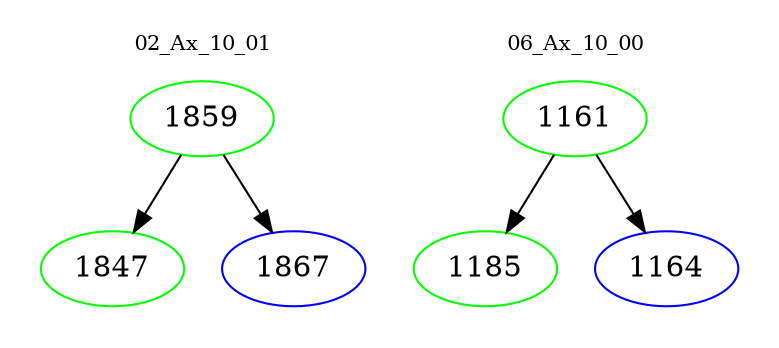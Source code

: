 digraph{
subgraph cluster_0 {
color = white
label = "02_Ax_10_01";
fontsize=10;
T0_1859 [label="1859", color="green"]
T0_1859 -> T0_1847 [color="black"]
T0_1847 [label="1847", color="green"]
T0_1859 -> T0_1867 [color="black"]
T0_1867 [label="1867", color="blue"]
}
subgraph cluster_1 {
color = white
label = "06_Ax_10_00";
fontsize=10;
T1_1161 [label="1161", color="green"]
T1_1161 -> T1_1185 [color="black"]
T1_1185 [label="1185", color="green"]
T1_1161 -> T1_1164 [color="black"]
T1_1164 [label="1164", color="blue"]
}
}
